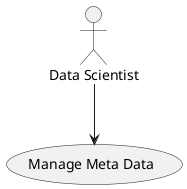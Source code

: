 @startuml


usecase "Manage Meta Data" as ManageMetaData

Actor "Data Scientist" as DataScientist

DataScientist --> ManageMetaData



@enduml
